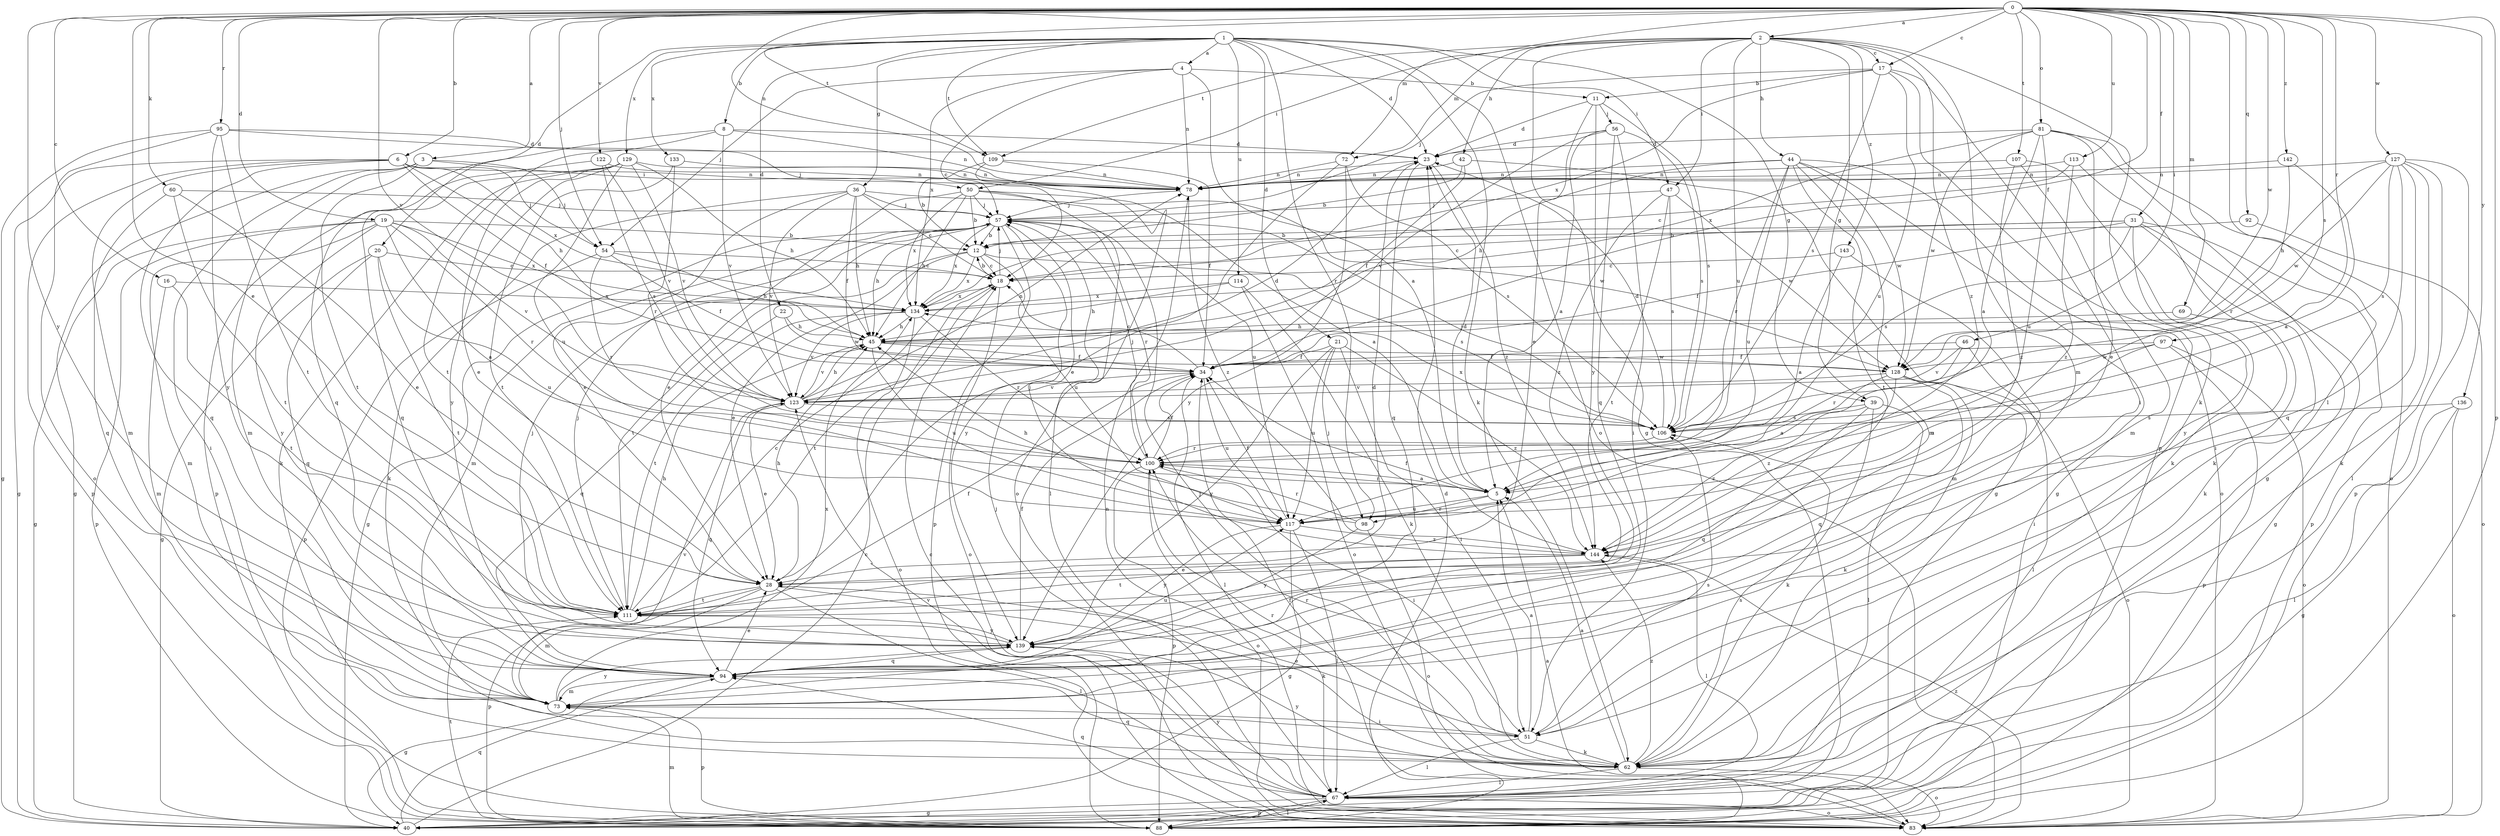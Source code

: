 strict digraph  {
0;
1;
2;
3;
4;
5;
6;
8;
11;
12;
16;
17;
18;
19;
20;
21;
22;
23;
28;
31;
34;
36;
39;
40;
42;
44;
45;
46;
47;
50;
51;
54;
56;
57;
60;
62;
67;
69;
72;
73;
78;
81;
83;
88;
92;
94;
95;
97;
98;
100;
106;
107;
109;
111;
113;
114;
117;
122;
123;
127;
128;
129;
133;
134;
136;
139;
142;
143;
144;
0 -> 2  [label=a];
0 -> 3  [label=a];
0 -> 6  [label=b];
0 -> 16  [label=c];
0 -> 17  [label=c];
0 -> 19  [label=d];
0 -> 28  [label=e];
0 -> 31  [label=f];
0 -> 34  [label=f];
0 -> 46  [label=i];
0 -> 54  [label=j];
0 -> 60  [label=k];
0 -> 67  [label=l];
0 -> 69  [label=m];
0 -> 72  [label=m];
0 -> 78  [label=n];
0 -> 81  [label=o];
0 -> 88  [label=p];
0 -> 92  [label=q];
0 -> 95  [label=r];
0 -> 97  [label=r];
0 -> 106  [label=s];
0 -> 107  [label=t];
0 -> 109  [label=t];
0 -> 113  [label=u];
0 -> 122  [label=v];
0 -> 123  [label=v];
0 -> 127  [label=w];
0 -> 128  [label=w];
0 -> 136  [label=y];
0 -> 139  [label=y];
0 -> 142  [label=z];
1 -> 4  [label=a];
1 -> 8  [label=b];
1 -> 20  [label=d];
1 -> 21  [label=d];
1 -> 22  [label=d];
1 -> 23  [label=d];
1 -> 36  [label=g];
1 -> 39  [label=g];
1 -> 47  [label=i];
1 -> 62  [label=k];
1 -> 83  [label=o];
1 -> 98  [label=r];
1 -> 109  [label=t];
1 -> 114  [label=u];
1 -> 129  [label=x];
1 -> 133  [label=x];
2 -> 17  [label=c];
2 -> 39  [label=g];
2 -> 40  [label=g];
2 -> 42  [label=h];
2 -> 44  [label=h];
2 -> 47  [label=i];
2 -> 50  [label=i];
2 -> 62  [label=k];
2 -> 72  [label=m];
2 -> 73  [label=m];
2 -> 109  [label=t];
2 -> 117  [label=u];
2 -> 143  [label=z];
2 -> 144  [label=z];
3 -> 40  [label=g];
3 -> 50  [label=i];
3 -> 51  [label=i];
3 -> 54  [label=j];
3 -> 73  [label=m];
3 -> 111  [label=t];
4 -> 5  [label=a];
4 -> 11  [label=b];
4 -> 18  [label=c];
4 -> 54  [label=j];
4 -> 78  [label=n];
4 -> 134  [label=x];
5 -> 23  [label=d];
5 -> 98  [label=r];
5 -> 100  [label=r];
5 -> 117  [label=u];
6 -> 34  [label=f];
6 -> 40  [label=g];
6 -> 45  [label=h];
6 -> 54  [label=j];
6 -> 73  [label=m];
6 -> 78  [label=n];
6 -> 88  [label=p];
6 -> 94  [label=q];
6 -> 134  [label=x];
8 -> 23  [label=d];
8 -> 78  [label=n];
8 -> 94  [label=q];
8 -> 111  [label=t];
8 -> 123  [label=v];
11 -> 23  [label=d];
11 -> 28  [label=e];
11 -> 56  [label=j];
11 -> 106  [label=s];
11 -> 139  [label=y];
12 -> 18  [label=c];
12 -> 28  [label=e];
12 -> 106  [label=s];
12 -> 111  [label=t];
12 -> 117  [label=u];
12 -> 134  [label=x];
16 -> 73  [label=m];
16 -> 111  [label=t];
16 -> 134  [label=x];
17 -> 11  [label=b];
17 -> 51  [label=i];
17 -> 57  [label=j];
17 -> 88  [label=p];
17 -> 106  [label=s];
17 -> 117  [label=u];
17 -> 134  [label=x];
18 -> 12  [label=b];
18 -> 57  [label=j];
18 -> 83  [label=o];
18 -> 111  [label=t];
18 -> 134  [label=x];
19 -> 5  [label=a];
19 -> 12  [label=b];
19 -> 40  [label=g];
19 -> 73  [label=m];
19 -> 88  [label=p];
19 -> 100  [label=r];
19 -> 123  [label=v];
19 -> 134  [label=x];
19 -> 139  [label=y];
20 -> 18  [label=c];
20 -> 40  [label=g];
20 -> 94  [label=q];
20 -> 111  [label=t];
20 -> 117  [label=u];
21 -> 34  [label=f];
21 -> 51  [label=i];
21 -> 117  [label=u];
21 -> 139  [label=y];
21 -> 144  [label=z];
21 -> 98  [label=j];
22 -> 45  [label=h];
22 -> 94  [label=q];
22 -> 128  [label=w];
23 -> 78  [label=n];
23 -> 94  [label=q];
23 -> 144  [label=z];
28 -> 45  [label=h];
28 -> 62  [label=k];
28 -> 67  [label=l];
28 -> 73  [label=m];
28 -> 88  [label=p];
28 -> 111  [label=t];
31 -> 12  [label=b];
31 -> 18  [label=c];
31 -> 34  [label=f];
31 -> 40  [label=g];
31 -> 62  [label=k];
31 -> 88  [label=p];
31 -> 106  [label=s];
31 -> 139  [label=y];
34 -> 18  [label=c];
34 -> 67  [label=l];
34 -> 117  [label=u];
34 -> 123  [label=v];
36 -> 18  [label=c];
36 -> 28  [label=e];
36 -> 34  [label=f];
36 -> 45  [label=h];
36 -> 57  [label=j];
36 -> 62  [label=k];
36 -> 123  [label=v];
36 -> 128  [label=w];
39 -> 62  [label=k];
39 -> 67  [label=l];
39 -> 94  [label=q];
39 -> 106  [label=s];
39 -> 144  [label=z];
40 -> 18  [label=c];
40 -> 94  [label=q];
42 -> 12  [label=b];
42 -> 34  [label=f];
42 -> 40  [label=g];
42 -> 78  [label=n];
44 -> 40  [label=g];
44 -> 45  [label=h];
44 -> 73  [label=m];
44 -> 78  [label=n];
44 -> 83  [label=o];
44 -> 100  [label=r];
44 -> 111  [label=t];
44 -> 117  [label=u];
44 -> 128  [label=w];
45 -> 34  [label=f];
45 -> 117  [label=u];
45 -> 123  [label=v];
45 -> 128  [label=w];
46 -> 34  [label=f];
46 -> 67  [label=l];
46 -> 100  [label=r];
46 -> 123  [label=v];
47 -> 57  [label=j];
47 -> 106  [label=s];
47 -> 111  [label=t];
47 -> 128  [label=w];
47 -> 144  [label=z];
50 -> 5  [label=a];
50 -> 12  [label=b];
50 -> 28  [label=e];
50 -> 45  [label=h];
50 -> 57  [label=j];
50 -> 67  [label=l];
50 -> 117  [label=u];
50 -> 134  [label=x];
51 -> 5  [label=a];
51 -> 28  [label=e];
51 -> 62  [label=k];
51 -> 67  [label=l];
51 -> 100  [label=r];
51 -> 106  [label=s];
54 -> 18  [label=c];
54 -> 34  [label=f];
54 -> 45  [label=h];
54 -> 88  [label=p];
54 -> 100  [label=r];
56 -> 5  [label=a];
56 -> 23  [label=d];
56 -> 51  [label=i];
56 -> 94  [label=q];
56 -> 106  [label=s];
56 -> 123  [label=v];
57 -> 12  [label=b];
57 -> 40  [label=g];
57 -> 45  [label=h];
57 -> 73  [label=m];
57 -> 88  [label=p];
57 -> 100  [label=r];
57 -> 134  [label=x];
57 -> 139  [label=y];
60 -> 28  [label=e];
60 -> 57  [label=j];
60 -> 94  [label=q];
60 -> 111  [label=t];
62 -> 5  [label=a];
62 -> 57  [label=j];
62 -> 67  [label=l];
62 -> 83  [label=o];
62 -> 94  [label=q];
62 -> 100  [label=r];
62 -> 106  [label=s];
62 -> 139  [label=y];
62 -> 144  [label=z];
67 -> 40  [label=g];
67 -> 57  [label=j];
67 -> 83  [label=o];
67 -> 88  [label=p];
67 -> 94  [label=q];
67 -> 123  [label=v];
67 -> 139  [label=y];
69 -> 45  [label=h];
69 -> 51  [label=i];
72 -> 28  [label=e];
72 -> 78  [label=n];
72 -> 106  [label=s];
72 -> 139  [label=y];
73 -> 51  [label=i];
73 -> 88  [label=p];
73 -> 123  [label=v];
73 -> 134  [label=x];
73 -> 139  [label=y];
78 -> 57  [label=j];
78 -> 144  [label=z];
81 -> 5  [label=a];
81 -> 23  [label=d];
81 -> 28  [label=e];
81 -> 40  [label=g];
81 -> 83  [label=o];
81 -> 117  [label=u];
81 -> 128  [label=w];
81 -> 134  [label=x];
83 -> 18  [label=c];
83 -> 34  [label=f];
83 -> 78  [label=n];
83 -> 144  [label=z];
88 -> 5  [label=a];
88 -> 23  [label=d];
88 -> 67  [label=l];
88 -> 73  [label=m];
88 -> 111  [label=t];
92 -> 12  [label=b];
92 -> 83  [label=o];
94 -> 28  [label=e];
94 -> 40  [label=g];
94 -> 73  [label=m];
94 -> 117  [label=u];
95 -> 23  [label=d];
95 -> 40  [label=g];
95 -> 57  [label=j];
95 -> 83  [label=o];
95 -> 111  [label=t];
95 -> 139  [label=y];
97 -> 34  [label=f];
97 -> 83  [label=o];
97 -> 88  [label=p];
97 -> 117  [label=u];
97 -> 128  [label=w];
98 -> 45  [label=h];
98 -> 83  [label=o];
98 -> 100  [label=r];
98 -> 139  [label=y];
100 -> 5  [label=a];
100 -> 34  [label=f];
100 -> 51  [label=i];
100 -> 57  [label=j];
100 -> 83  [label=o];
100 -> 88  [label=p];
106 -> 23  [label=d];
106 -> 57  [label=j];
106 -> 100  [label=r];
106 -> 134  [label=x];
107 -> 62  [label=k];
107 -> 73  [label=m];
107 -> 78  [label=n];
107 -> 144  [label=z];
109 -> 12  [label=b];
109 -> 34  [label=f];
109 -> 78  [label=n];
109 -> 83  [label=o];
111 -> 18  [label=c];
111 -> 23  [label=d];
111 -> 34  [label=f];
111 -> 45  [label=h];
111 -> 57  [label=j];
111 -> 139  [label=y];
113 -> 18  [label=c];
113 -> 62  [label=k];
113 -> 78  [label=n];
113 -> 144  [label=z];
114 -> 45  [label=h];
114 -> 62  [label=k];
114 -> 83  [label=o];
114 -> 134  [label=x];
117 -> 34  [label=f];
117 -> 40  [label=g];
117 -> 67  [label=l];
117 -> 139  [label=y];
117 -> 144  [label=z];
122 -> 78  [label=n];
122 -> 88  [label=p];
122 -> 106  [label=s];
122 -> 123  [label=v];
123 -> 23  [label=d];
123 -> 28  [label=e];
123 -> 45  [label=h];
123 -> 78  [label=n];
123 -> 94  [label=q];
123 -> 106  [label=s];
127 -> 45  [label=h];
127 -> 51  [label=i];
127 -> 62  [label=k];
127 -> 67  [label=l];
127 -> 78  [label=n];
127 -> 88  [label=p];
127 -> 94  [label=q];
127 -> 106  [label=s];
127 -> 128  [label=w];
128 -> 5  [label=a];
128 -> 62  [label=k];
128 -> 83  [label=o];
128 -> 94  [label=q];
128 -> 123  [label=v];
128 -> 144  [label=z];
129 -> 28  [label=e];
129 -> 45  [label=h];
129 -> 62  [label=k];
129 -> 78  [label=n];
129 -> 94  [label=q];
129 -> 117  [label=u];
129 -> 123  [label=v];
129 -> 139  [label=y];
133 -> 78  [label=n];
133 -> 100  [label=r];
133 -> 111  [label=t];
134 -> 45  [label=h];
134 -> 83  [label=o];
134 -> 100  [label=r];
134 -> 111  [label=t];
134 -> 123  [label=v];
136 -> 40  [label=g];
136 -> 67  [label=l];
136 -> 83  [label=o];
136 -> 106  [label=s];
139 -> 34  [label=f];
139 -> 57  [label=j];
139 -> 94  [label=q];
142 -> 5  [label=a];
142 -> 78  [label=n];
142 -> 100  [label=r];
143 -> 5  [label=a];
143 -> 18  [label=c];
143 -> 73  [label=m];
144 -> 28  [label=e];
144 -> 34  [label=f];
144 -> 57  [label=j];
144 -> 67  [label=l];
144 -> 111  [label=t];
}
